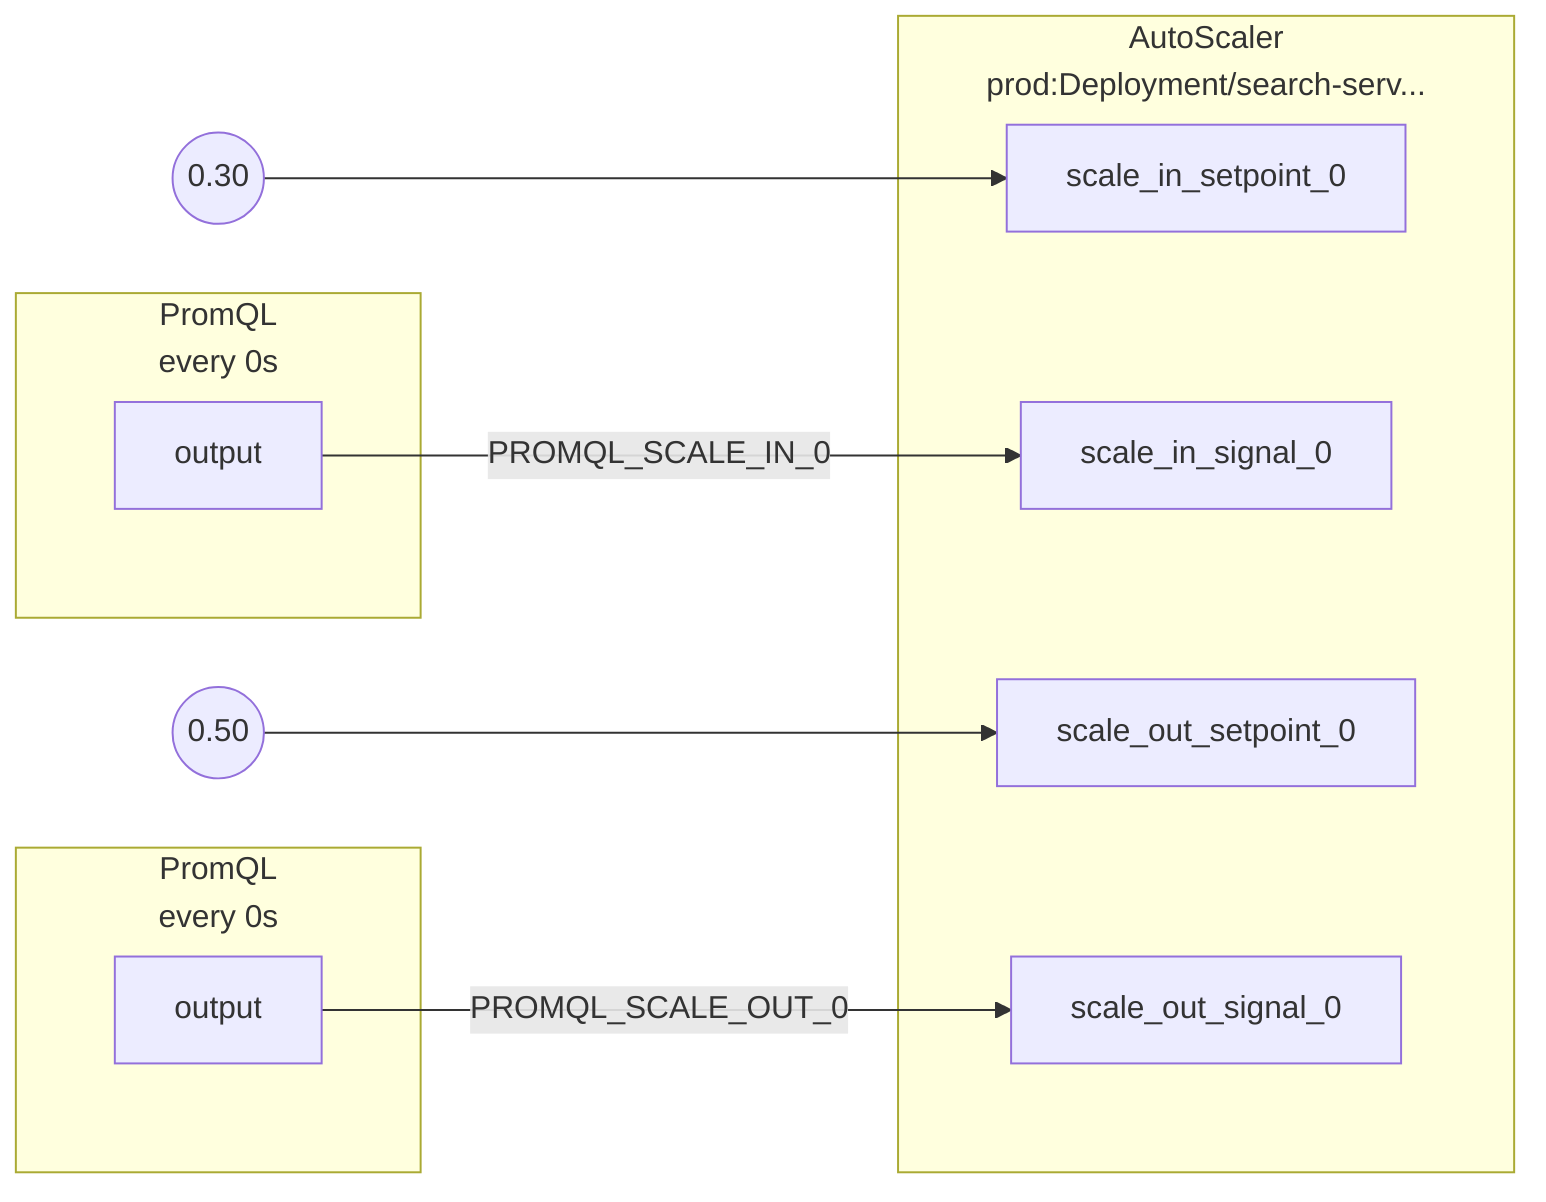 flowchart LR
subgraph root.0[<center>AutoScaler<br/>prod:Deployment/search-serv...</center>]
subgraph root.0_inports[ ]
style root.0_inports fill:none,stroke:none
root.0scale_in_setpoint_0[scale_in_setpoint_0]
root.0scale_in_signal_0[scale_in_signal_0]
root.0scale_out_setpoint_0[scale_out_setpoint_0]
root.0scale_out_signal_0[scale_out_signal_0]
end
end
root.0_scale_in_setpoint_0_FakeConstantout((0.30))
root.0_scale_out_setpoint_0_FakeConstantout((0.50))
subgraph root.1[<center>PromQL<br/>every 0s</center>]
subgraph root.1_outports[ ]
style root.1_outports fill:none,stroke:none
root.1output[output]
end
end
subgraph root.2[<center>PromQL<br/>every 0s</center>]
subgraph root.2_outports[ ]
style root.2_outports fill:none,stroke:none
root.2output[output]
end
end
root.0_scale_in_setpoint_0_FakeConstantout --> root.0scale_in_setpoint_0
root.0_scale_out_setpoint_0_FakeConstantout --> root.0scale_out_setpoint_0
root.1output --> |PROMQL_SCALE_IN_0| root.0scale_in_signal_0
root.2output --> |PROMQL_SCALE_OUT_0| root.0scale_out_signal_0